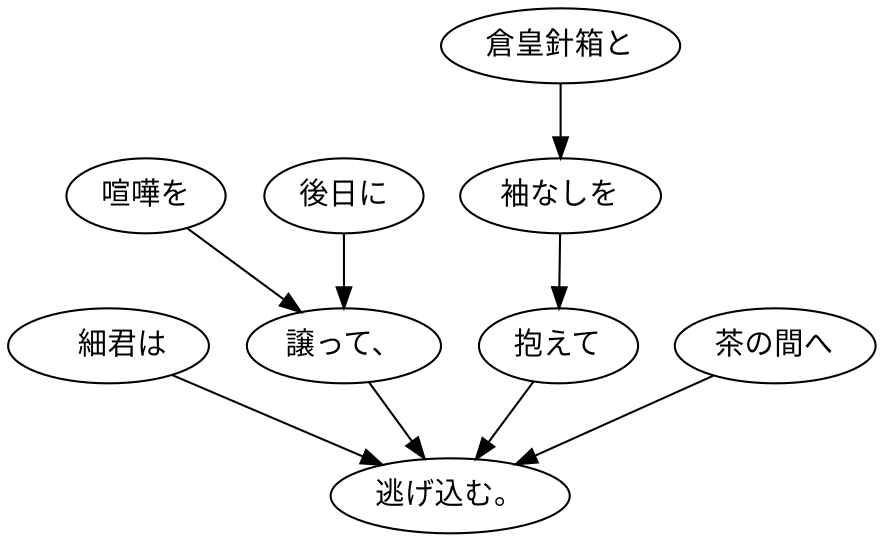 digraph graph2273 {
	node0 [label="　細君は"];
	node1 [label="喧嘩を"];
	node2 [label="後日に"];
	node3 [label="譲って、"];
	node4 [label="倉皇針箱と"];
	node5 [label="袖なしを"];
	node6 [label="抱えて"];
	node7 [label="茶の間へ"];
	node8 [label="逃げ込む。"];
	node0 -> node8;
	node1 -> node3;
	node2 -> node3;
	node3 -> node8;
	node4 -> node5;
	node5 -> node6;
	node6 -> node8;
	node7 -> node8;
}
